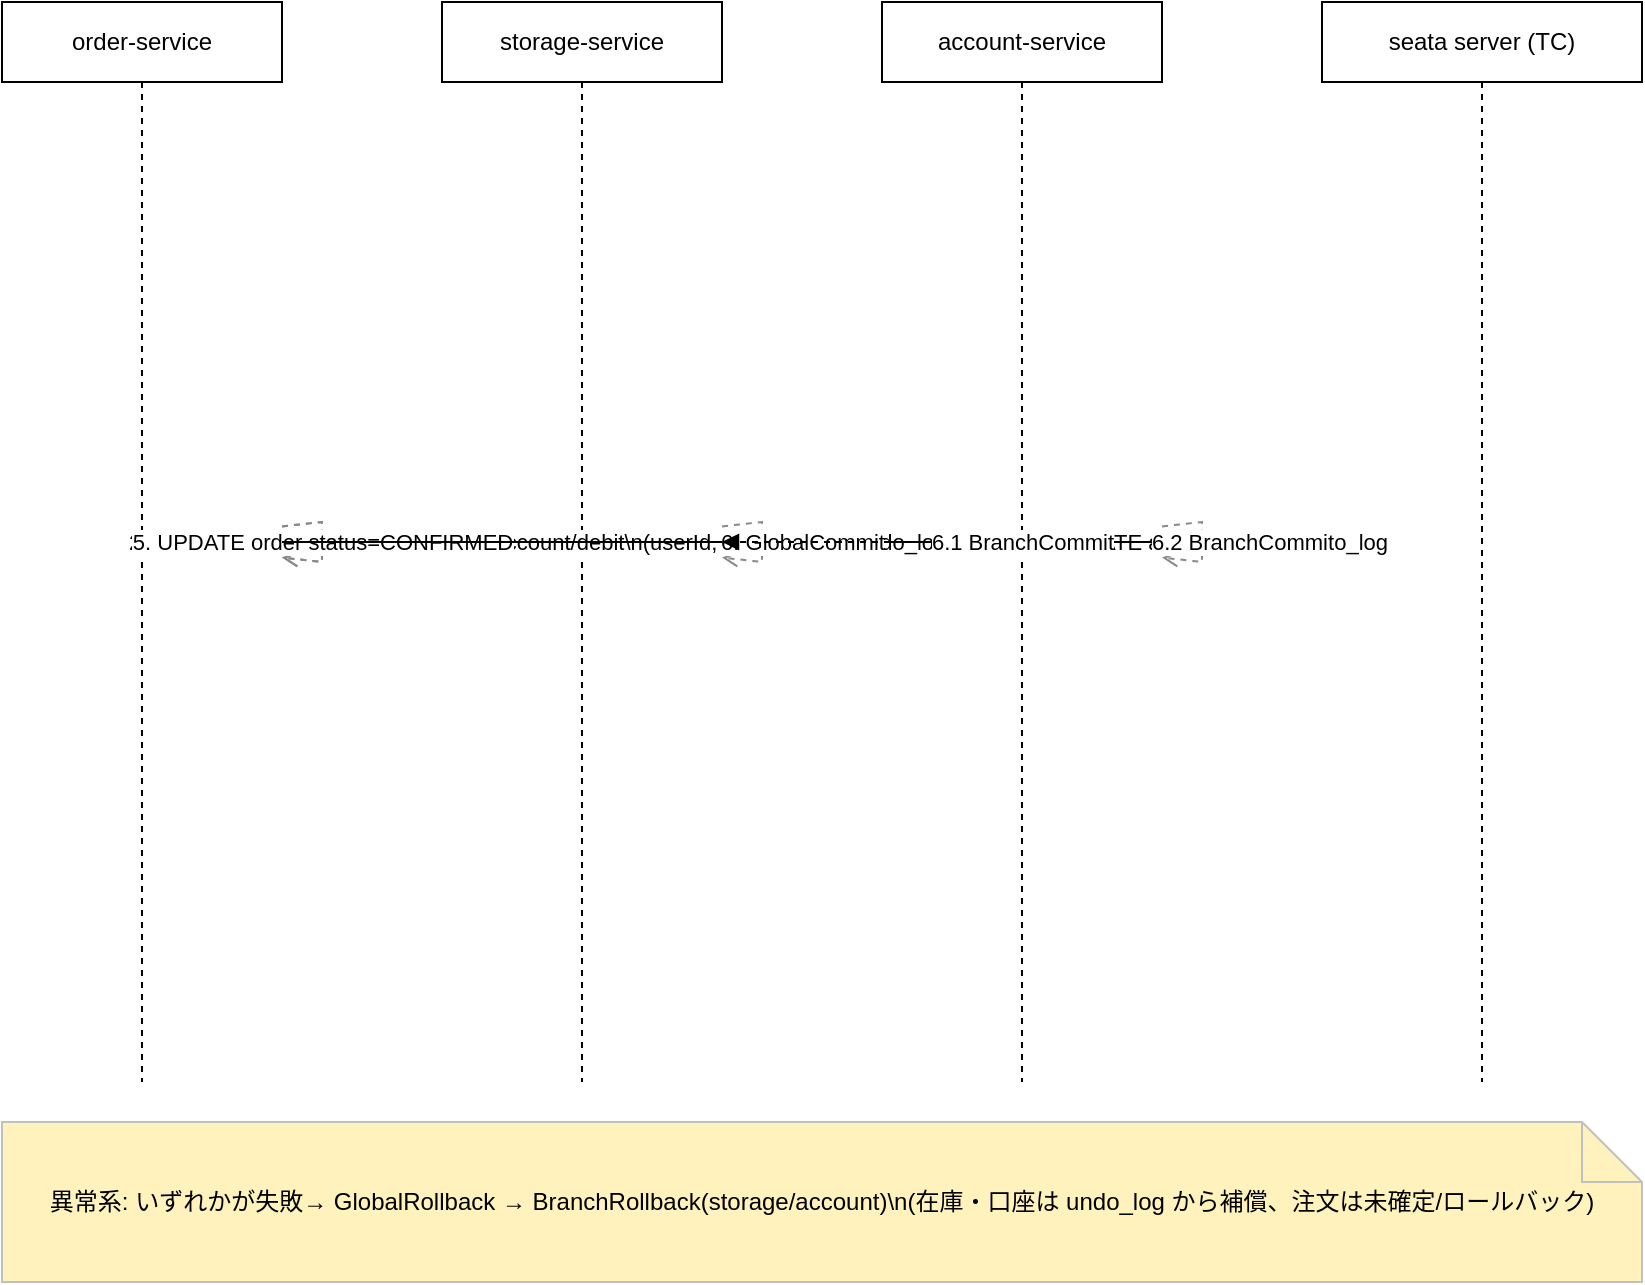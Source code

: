 <mxfile version="22.1.3" type="device">
  <diagram id="seq1" name="Seata AT Sequence">
    <mxGraphModel dx="1080" dy="720" grid="1" gridSize="10" guides="1" tooltips="1" connect="1" arrows="1" fold="1" page="1" pageScale="1" pageWidth="827" pageHeight="1169" math="0" shadow="0">
      <root>
        <mxCell id="0"/>
        <mxCell id="1" parent="0"/>

        <!-- Lifelines -->
        <mxCell id="ll_order" value="order-service" style="shape=umlLifeline;whiteSpace=wrap;html=1;outlineConnect=0;container=1;rounded=0;" vertex="1" parent="1">
          <mxGeometry x="80" y="20" width="140" height="540" as="geometry"/>
        </mxCell>
        <mxCell id="ll_storage" value="storage-service" style="shape=umlLifeline;whiteSpace=wrap;html=1;outlineConnect=0;container=1;rounded=0;" vertex="1" parent="1">
          <mxGeometry x="300" y="20" width="140" height="540" as="geometry"/>
        </mxCell>
        <mxCell id="ll_account" value="account-service" style="shape=umlLifeline;whiteSpace=wrap;html=1;outlineConnect=0;container=1;rounded=0;" vertex="1" parent="1">
          <mxGeometry x="520" y="20" width="140" height="540" as="geometry"/>
        </mxCell>
        <mxCell id="ll_seata" value="seata server (TC)" style="shape=umlLifeline;whiteSpace=wrap;html=1;outlineConnect=0;container=1;rounded=0;" vertex="1" parent="1">
          <mxGeometry x="740" y="20" width="160" height="540" as="geometry"/>
        </mxCell>

        <!-- Messages -->
        <mxCell id="m1" value="1. GlobalBegin (xid)" style="endArrow=block;html=1;rounded=0;strokeWidth=1;" edge="1" parent="1" source="ll_order" target="ll_seata">
          <mxGeometry relative="1" as="geometry"/>
        </mxCell>

        <mxCell id="m2" value="2. POST /api/storage/deduct\n(productId, count)" style="endArrow=block;html=1;rounded=0;strokeWidth=1;" edge="1" parent="1" source="ll_order" target="ll_storage">
          <mxGeometry relative="1" as="geometry"/>
        </mxCell>
        <mxCell id="m3" value="2.1 BranchRegister (AT)" style="endArrow=block;html=1;rounded=0;dashed=1;strokeWidth=1;" edge="1" parent="1" source="ll_storage" target="ll_seata">
          <mxGeometry relative="1" as="geometry"/>
        </mxCell>
        <mxCell id="m3b" value="2.2 UPDATE storage, insert undo_log" style="endArrow=open;startArrow=none;html=1;rounded=0;dashed=1;strokeWidth=1;strokeColor=#888888;" edge="1" parent="1" source="ll_storage" target="ll_storage">
          <mxGeometry relative="1" as="geometry"/>
        </mxCell>

        <mxCell id="m4" value="3. POST /api/account/debit\n(userId, amount)" style="endArrow=block;html=1;rounded=0;strokeWidth=1;" edge="1" parent="1" source="ll_order" target="ll_account">
          <mxGeometry relative="1" as="geometry"/>
        </mxCell>
        <mxCell id="m5" value="3.1 BranchRegister (AT)" style="endArrow=block;html=1;rounded=0;dashed=1;strokeWidth=1;" edge="1" parent="1" source="ll_account" target="ll_seata">
          <mxGeometry relative="1" as="geometry"/>
        </mxCell>
        <mxCell id="m5b" value="3.2 UPDATE account, insert undo_log" style="endArrow=open;startArrow=none;html=1;rounded=0;dashed=1;strokeWidth=1;strokeColor=#888888;" edge="1" parent="1" source="ll_account" target="ll_account">
          <mxGeometry relative="1" as="geometry"/>
        </mxCell>

        <mxCell id="m6a" value="4. INSERT order (status=0)" style="endArrow=open;startArrow=none;html=1;rounded=0;dashed=1;strokeWidth=1;strokeColor=#888888;" edge="1" parent="1" source="ll_order" target="ll_order">
          <mxGeometry relative="1" as="geometry"/>
        </mxCell>
        <mxCell id="m6b" value="5. UPDATE order status=CONFIRMED" style="endArrow=open;startArrow=none;html=1;rounded=0;dashed=1;strokeWidth=1;strokeColor=#888888;" edge="1" parent="1" source="ll_order" target="ll_order">
          <mxGeometry relative="1" as="geometry"/>
        </mxCell>

        <mxCell id="m7" value="6. GlobalCommit" style="endArrow=block;html=1;rounded=0;strokeWidth=1;" edge="1" parent="1" source="ll_order" target="ll_seata">
          <mxGeometry relative="1" as="geometry"/>
        </mxCell>
        <mxCell id="m8" value="6.1 BranchCommit" style="endArrow=block;html=1;rounded=0;dashed=1;strokeWidth=1;" edge="1" parent="1" source="ll_seata" target="ll_storage">
          <mxGeometry relative="1" as="geometry"/>
        </mxCell>
        <mxCell id="m9" value="6.2 BranchCommit" style="endArrow=block;html=1;rounded=0;dashed=1;strokeWidth=1;" edge="1" parent="1" source="ll_seata" target="ll_account">
          <mxGeometry relative="1" as="geometry"/>
        </mxCell>

        <!-- Rollback note -->
        <mxCell id="noteRb" value="異常系: いずれかが失敗→ GlobalRollback → BranchRollback(storage/account)\n(在庫・口座は undo_log から補償、注文は未確定/ロールバック)" style="shape=note;whiteSpace=wrap;html=1;fillColor=#FFF2BC;strokeColor=#C0C0C0;" vertex="1" parent="1">
          <mxGeometry x="80" y="580" width="820" height="80" as="geometry"/>
        </mxCell>

      </root>
    </mxGraphModel>
  </diagram>
</mxfile>